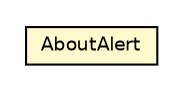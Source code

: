 #!/usr/local/bin/dot
#
# Class diagram 
# Generated by UMLGraph version R5_6 (http://www.umlgraph.org/)
#

digraph G {
	edge [fontname="Helvetica",fontsize=10,labelfontname="Helvetica",labelfontsize=10];
	node [fontname="Helvetica",fontsize=10,shape=plaintext];
	nodesep=0.25;
	ranksep=0.5;
	// net.ljcomputing.fx.alert.AboutAlert
	c33 [label=<<table title="net.ljcomputing.fx.alert.AboutAlert" border="0" cellborder="1" cellspacing="0" cellpadding="2" port="p" bgcolor="lemonChiffon" href="./AboutAlert.html">
		<tr><td><table border="0" cellspacing="0" cellpadding="1">
<tr><td align="center" balign="center"> AboutAlert </td></tr>
		</table></td></tr>
		</table>>, URL="./AboutAlert.html", fontname="Helvetica", fontcolor="black", fontsize=9.0];
}

